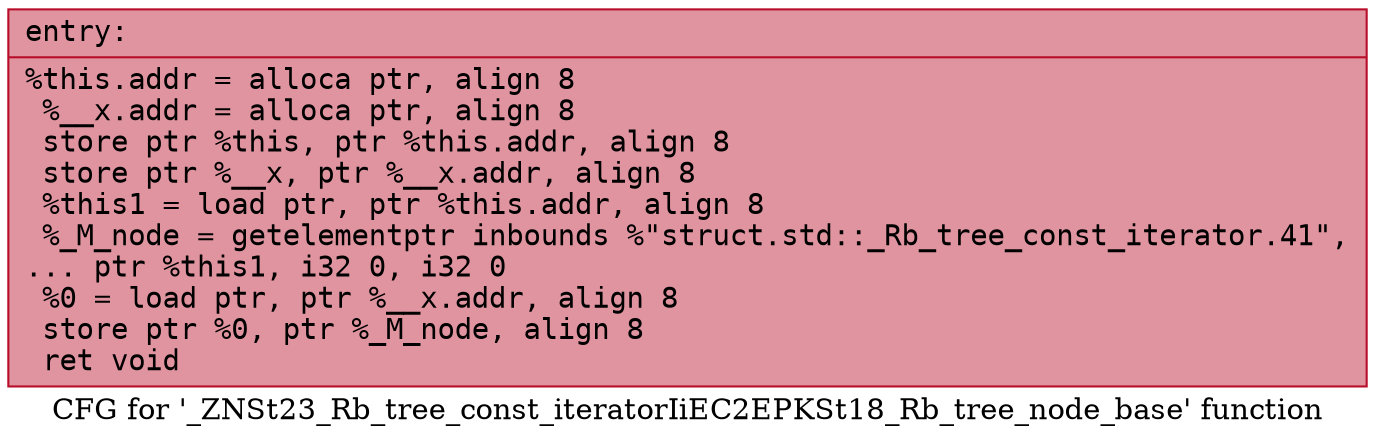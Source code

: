 digraph "CFG for '_ZNSt23_Rb_tree_const_iteratorIiEC2EPKSt18_Rb_tree_node_base' function" {
	label="CFG for '_ZNSt23_Rb_tree_const_iteratorIiEC2EPKSt18_Rb_tree_node_base' function";

	Node0x560dca0ae4c0 [shape=record,color="#b70d28ff", style=filled, fillcolor="#b70d2870" fontname="Courier",label="{entry:\l|  %this.addr = alloca ptr, align 8\l  %__x.addr = alloca ptr, align 8\l  store ptr %this, ptr %this.addr, align 8\l  store ptr %__x, ptr %__x.addr, align 8\l  %this1 = load ptr, ptr %this.addr, align 8\l  %_M_node = getelementptr inbounds %\"struct.std::_Rb_tree_const_iterator.41\",\l... ptr %this1, i32 0, i32 0\l  %0 = load ptr, ptr %__x.addr, align 8\l  store ptr %0, ptr %_M_node, align 8\l  ret void\l}"];
}
